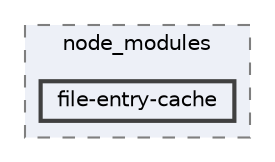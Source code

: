 digraph "pkiclassroomrescheduler/src/main/frontend/node_modules/file-entry-cache"
{
 // LATEX_PDF_SIZE
  bgcolor="transparent";
  edge [fontname=Helvetica,fontsize=10,labelfontname=Helvetica,labelfontsize=10];
  node [fontname=Helvetica,fontsize=10,shape=box,height=0.2,width=0.4];
  compound=true
  subgraph clusterdir_72953eda66ccb3a2722c28e1c3e6c23b {
    graph [ bgcolor="#edf0f7", pencolor="grey50", label="node_modules", fontname=Helvetica,fontsize=10 style="filled,dashed", URL="dir_72953eda66ccb3a2722c28e1c3e6c23b.html",tooltip=""]
  dir_78e8e4299bdc183364dddb22adbede75 [label="file-entry-cache", fillcolor="#edf0f7", color="grey25", style="filled,bold", URL="dir_78e8e4299bdc183364dddb22adbede75.html",tooltip=""];
  }
}
